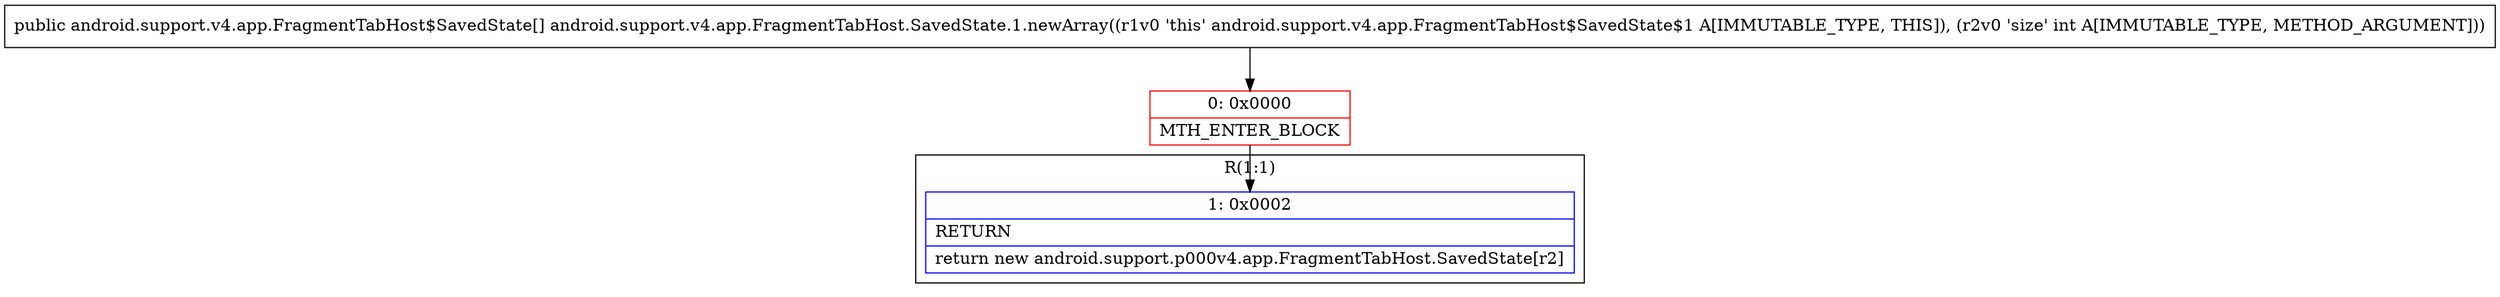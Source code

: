 digraph "CFG forandroid.support.v4.app.FragmentTabHost.SavedState.1.newArray(I)[Landroid\/support\/v4\/app\/FragmentTabHost$SavedState;" {
subgraph cluster_Region_528905751 {
label = "R(1:1)";
node [shape=record,color=blue];
Node_1 [shape=record,label="{1\:\ 0x0002|RETURN\l|return new android.support.p000v4.app.FragmentTabHost.SavedState[r2]\l}"];
}
Node_0 [shape=record,color=red,label="{0\:\ 0x0000|MTH_ENTER_BLOCK\l}"];
MethodNode[shape=record,label="{public android.support.v4.app.FragmentTabHost$SavedState[] android.support.v4.app.FragmentTabHost.SavedState.1.newArray((r1v0 'this' android.support.v4.app.FragmentTabHost$SavedState$1 A[IMMUTABLE_TYPE, THIS]), (r2v0 'size' int A[IMMUTABLE_TYPE, METHOD_ARGUMENT])) }"];
MethodNode -> Node_0;
Node_0 -> Node_1;
}

